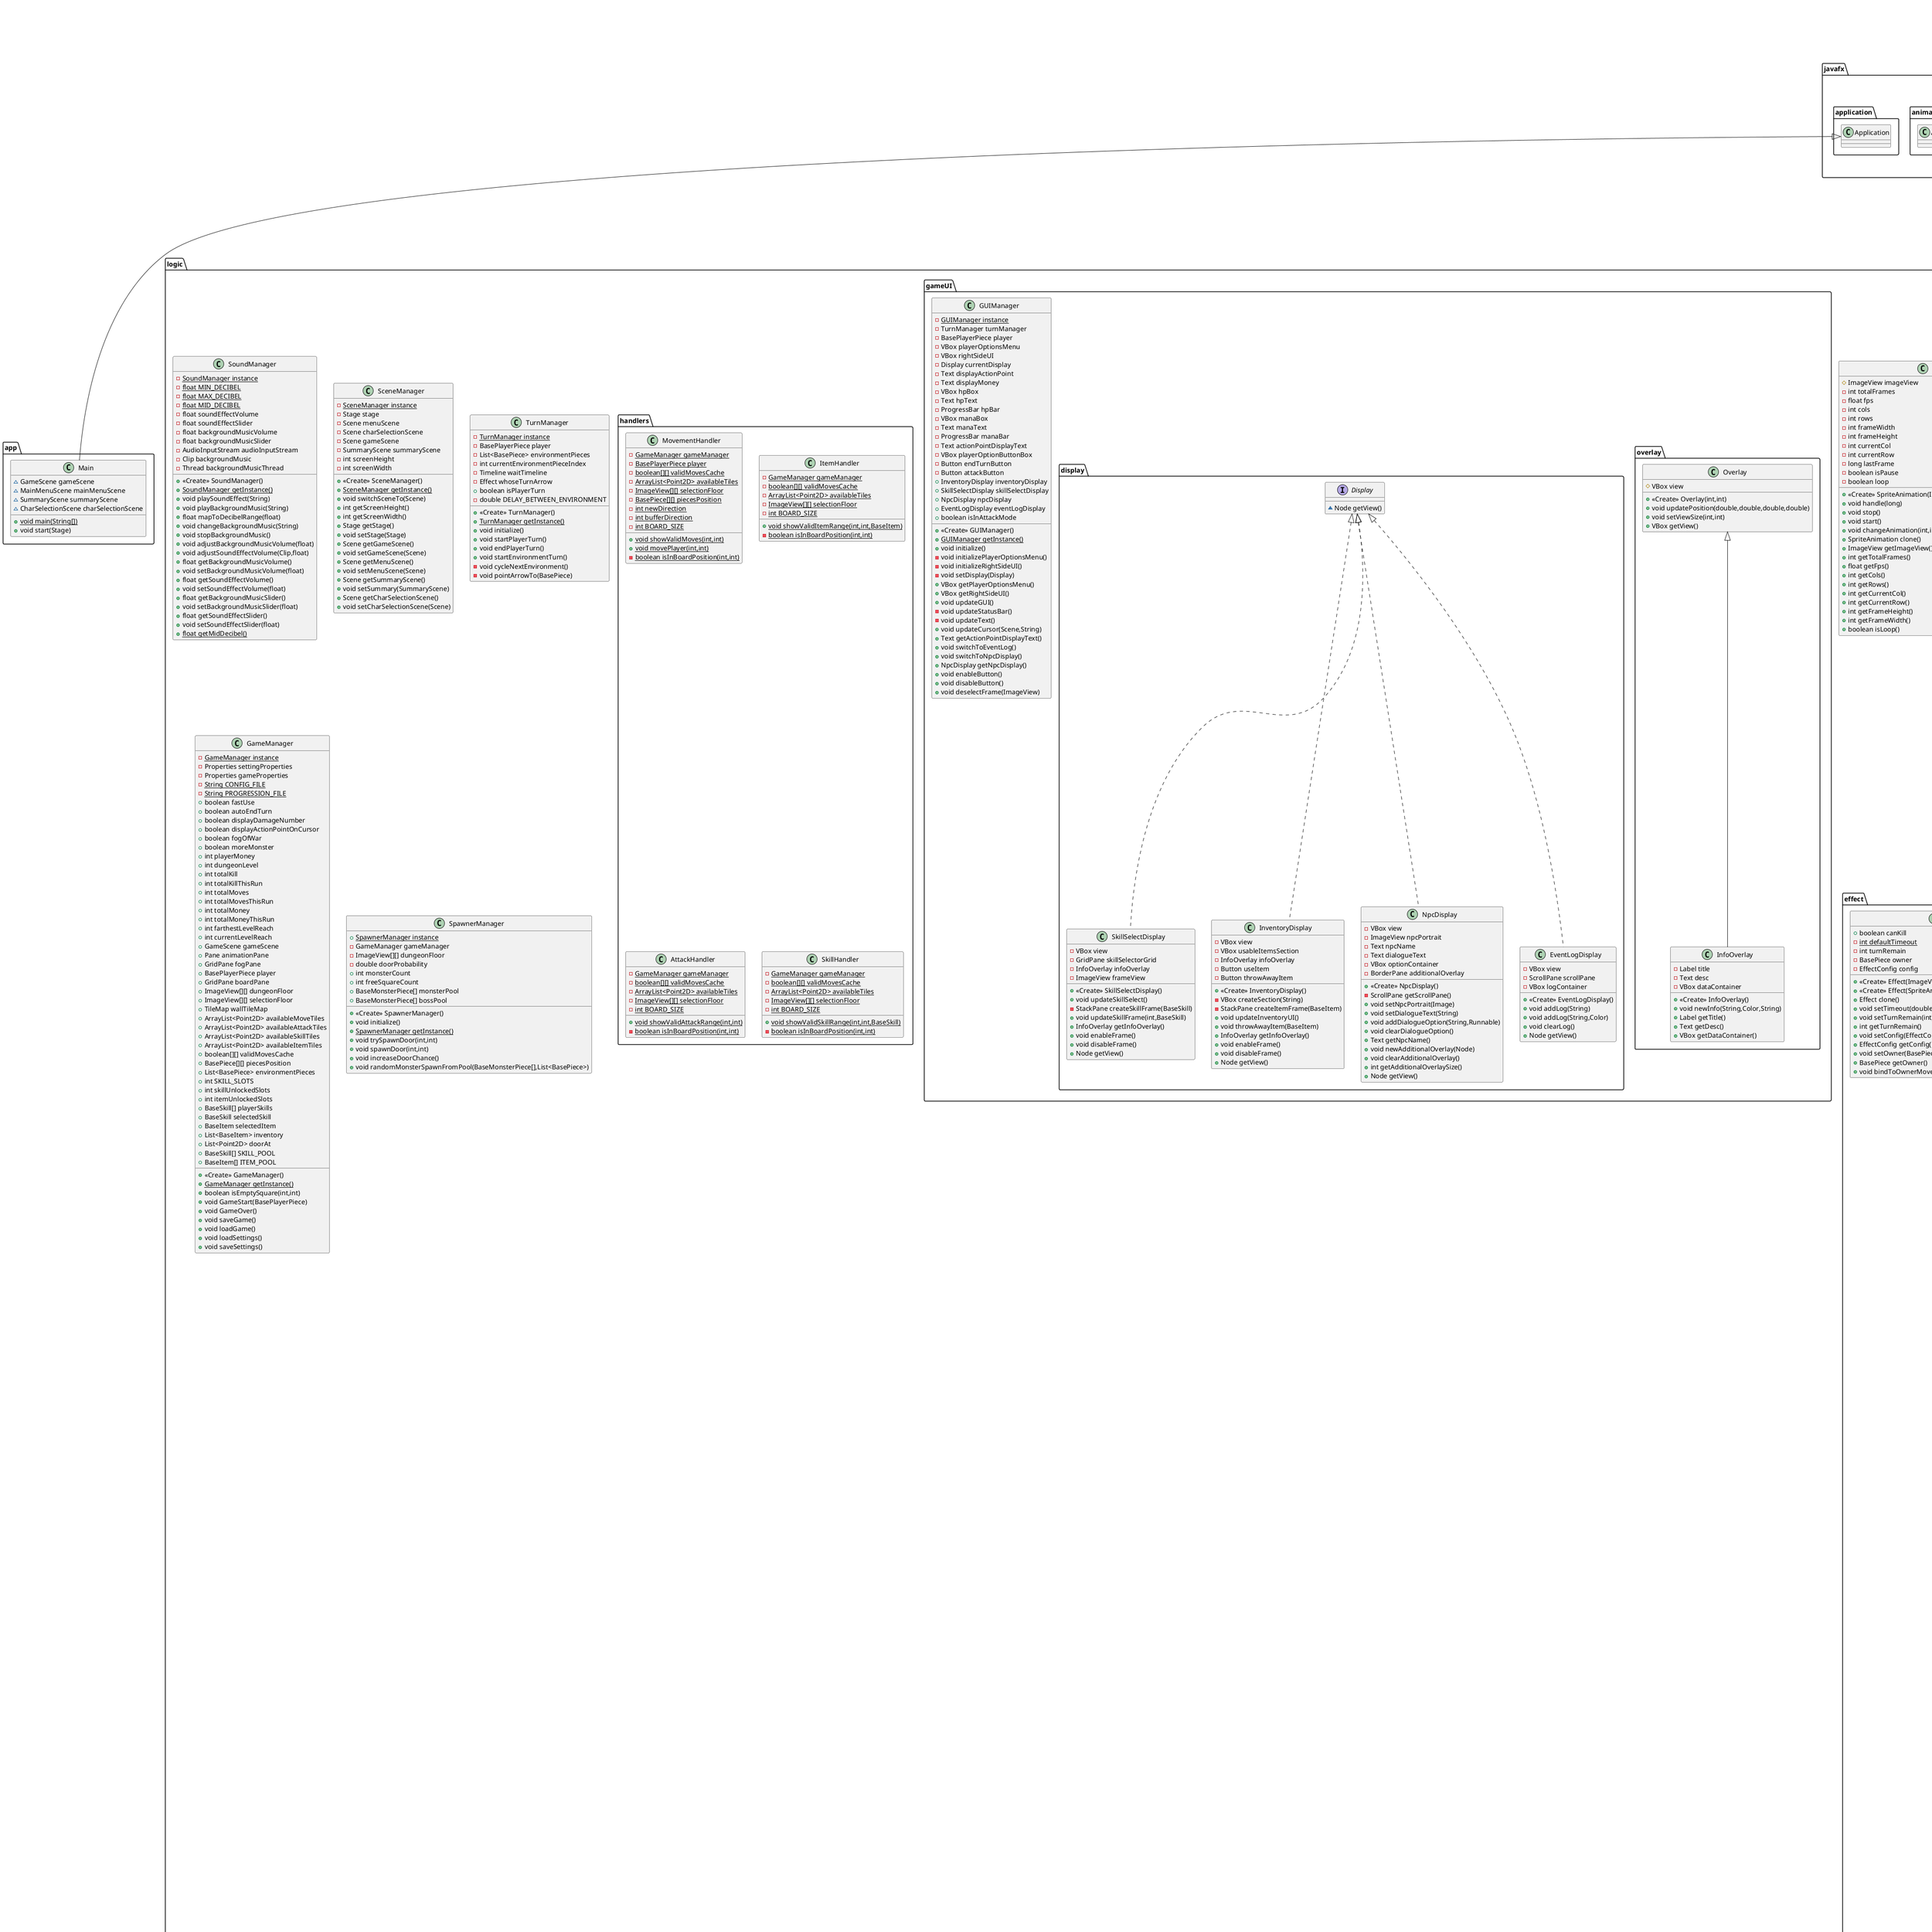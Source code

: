 @startuml
class pieces.BasePiece {
# Config.ENTITY_TYPE type
# ImageView texture
# int row
# int col
# SpriteAnimation spriteAnimation
+ ImageView animationImage
# TranslateTransition moveTransition
# int currentDirection
# int offsetX
# int offsetY
+ <<Create>> BasePiece(Config.ENTITY_TYPE,ImageView,int,int,int)
+ Config.ENTITY_TYPE getType()
+ ImageView getTexture()
+ int getRow()
+ void setRow(int)
+ int getCol()
+ void setCol(int)
+ int getOffsetX()
+ int getOffsetY()
+ int getCurrentDirection()
+ void setTexture(ImageView)
+ boolean isAlive()
# void setupAnimation(String,int,int,int,int,boolean)
+ void moveWithTransition(int,int)
}


class items.potions.GreenPotion {
- int MAX_HEALTH
- BasePiece target
+ <<Create>> GreenPotion()
+ void usePotion(BasePiece)
+ void buffHealth()
+ boolean castOnSelf()
+ boolean castOnMonster()
+ int getRange()
+ boolean validRange(int,int)
+ void useItem(BasePiece)
+ int getBuffHealth()
}


class logic.gameUI.overlay.Overlay {
# VBox view
+ <<Create>> Overlay(int,int)
+ void updatePosition(double,double,double,double)
+ void setViewSize(int,int)
+ VBox getView()
}


class pieces.players.Wizard {
+ <<Create>> Wizard(int,int,int)
+ boolean validMove(int,int)
+ boolean validAttack(int,int)
+ void startTurn()
+ void endTurn()
+ void attack(BaseMonsterPiece)
+ void takeDamage(int)
}

class logic.SoundManager {
- {static} SoundManager instance
- {static} float MIN_DECIBEL
- {static} float MAX_DECIBEL
- {static} float MID_DECIBEL
- float soundEffectVolume
- float soundEffectSlider
- float backgroundMusicVolume
- float backgroundMusicSlider
- AudioInputStream audioInputStream
- Clip backgroundMusic
- Thread backgroundMusicThread
+ <<Create>> SoundManager()
+ {static} SoundManager getInstance()
+ void playSoundEffect(String)
+ void playBackgroundMusic(String)
+ float mapToDecibelRange(float)
+ void changeBackgroundMusic(String)
+ void stopBackgroundMusic()
+ void adjustBackgroundMusicVolume(float)
+ void adjustSoundEffectVolume(Clip,float)
+ float getBackgroundMusicVolume()
+ void setBackgroundMusicVolume(float)
+ float getSoundEffectVolume()
+ void setSoundEffectVolume(float)
+ float getBackgroundMusicSlider()
+ void setBackgroundMusicSlider(float)
+ float getSoundEffectSlider()
+ void setSoundEffectSlider(float)
+ {static} float getMidDecibel()
}


class logic.SceneManager {
- {static} SceneManager instance
- Stage stage
- Scene menuScene
- Scene charSelectionScene
- Scene gameScene
- SummaryScene summaryScene
- int screenHeight
- int screenWidth
+ <<Create>> SceneManager()
+ {static} SceneManager getInstance()
+ void switchSceneTo(Scene)
+ int getScreenHeight()
+ int getScreenWidth()
+ Stage getStage()
+ void setStage(Stage)
+ Scene getGameScene()
+ void setGameScene(Scene)
+ Scene getMenuScene()
+ void setMenuScene(Scene)
+ Scene getSummaryScene()
+ void setSummary(SummaryScene)
+ Scene getCharSelectionScene()
+ void setCharSelectionScene(Scene)
}


class skills.EmptySkill {
+ <<Create>> EmptySkill()
+ void perform(BasePiece)
+ boolean validRange(int,int)
+ boolean castOnSelf()
+ boolean castOnMonster()
}

class items.BaseItem {
# String name
# Color nameColor
# ImageView icon
# ImageView frame
# String description
# Color backgroundColor
# int price
# Config.Rarity rarity
# String sfxPath
# <<Create>> BaseItem(String,Color,String,String,Config.Rarity,String,Color)
- int priceGenerator()
+ String getName()
+ Color getNameColor()
+ ImageView getIcon()
+ String getDescription()
+ ImageView getFrame()
+ int getPrice()
+ Config.Rarity getRarity()
+ Color getBackgroundColor()
+ void setName(String)
+ void setIcon(ImageView)
+ void setIconByPath(String)
+ void setFrame(ImageView)
}


class logic.gameUI.display.NpcDisplay {
- VBox view
- ImageView npcPortrait
- Text npcName
- Text dialogueText
- VBox optionContainer
- BorderPane additionalOverlay
+ <<Create>> NpcDisplay()
- ScrollPane getScrollPane()
+ void setNpcPortrait(Image)
+ void setDialogueText(String)
+ void addDialogueOption(String,Runnable)
+ void clearDialogueOption()
+ Text getNpcName()
+ void newAdditionalOverlay(Node)
+ void clearAdditionalOverlay()
+ int getAdditionalOverlaySize()
+ Node getView()
}


class scenes.SummaryScene {
- Scene scene
- VBox root
- Text killedMonstersText
- Text moneyGatheredText
- Text moveCountText
- Text levelDiedOnText
+ <<Create>> SummaryScene()
+ void updateText()
+ Scene getScene()
}


class skills.universal.Narcissistic {
- BasePiece target
- int MAX_HEALTH
- int ATTACK_BUFF
- int MAX_ACTION_POINT
- int MAX_MANA
+ <<Create>> Narcissistic()
+ void perform(BasePiece)
+ boolean validRange(int,int)
+ boolean castOnSelf()
+ boolean castOnMonster()
+ void buffActionPoint()
+ int getBuffActionPoint()
+ void buffAttack()
+ int getBuffAttack()
+ void buffHealth()
+ int getBuffHealth()
+ void buffMana()
+ int getBuffMana()
}


class logic.handlers.MovementHandler {
- {static} GameManager gameManager
- {static} BasePlayerPiece player
- {static} boolean[][] validMovesCache
- {static} ArrayList<Point2D> availableTiles
- {static} ImageView[][] selectionFloor
- {static} BasePiece[][] piecesPosition
- {static} int newDirection
- {static} int bufferDirection
- {static} int BOARD_SIZE
+ {static} void showValidMoves(int,int)
+ {static} void movePlayer(int,int)
- {static} boolean isInBoardPosition(int,int)
}


class logic.TurnManager {
- {static} TurnManager instance
- BasePlayerPiece player
- List<BasePiece> environmentPieces
- int currentEnvironmentPieceIndex
- Timeline waitTimeline
- Effect whoseTurnArrow
+ boolean isPlayerTurn
- double DELAY_BETWEEN_ENVIRONMENT
+ <<Create>> TurnManager()
+ {static} TurnManager getInstance()
+ void initialize()
+ void startPlayerTurn()
+ void endPlayerTurn()
+ void startEnvironmentTurn()
- void cycleNextEnvironment()
- void pointArrowTo(BasePiece)
}


class skills.knight.Slash {
- BasePiece target
- int DAMAGE
+ <<Create>> Slash()
+ void attack()
+ void perform(BasePiece)
+ boolean validRange(int,int)
+ boolean castOnSelf()
+ boolean castOnMonster()
+ int getAttack()
}


class skills.knight.Heal {
- BasePiece target
- int HEAL
+ <<Create>> Heal()
+ void perform(BasePiece)
+ boolean validRange(int,int)
+ boolean castOnSelf()
+ boolean castOnMonster()
+ void heal()
+ int getHeal()
}


class skills.universal.Teleport {
- BasePiece target
+ <<Create>> Teleport()
+ void teleport()
+ void perform(BasePiece)
+ boolean validRange(int,int)
+ boolean castOnSelf()
+ boolean castOnMonster()
}


interface items.Usable {
~ int getRange()
~ boolean validRange(int,int)
~ boolean castOnSelf()
~ boolean castOnMonster()
~ void useItem(BasePiece)
}

class logic.effect.PopupConfig {
+ String text
+ String colorHex
+ double distance
+ double duration
+ double scale
+ double offsetX
+ double offsetY
+ Image image
+ int imageSize
+ <<Create>> PopupConfig(String,String,double,double,double,double,double,Image,int)
+ <<Create>> PopupConfig(String,String,double,double,double,Image,int)
+ <<Create>> PopupConfig(String,String,Image,int)
}


class skills.universal.TripleStrike {
- BasePiece target
+ <<Create>> TripleStrike()
+ void perform(BasePiece)
+ boolean validRange(int,int)
+ boolean castOnSelf()
+ boolean castOnMonster()
+ void attack()
+ int getAttack()
}


class pieces.wall.BaseWallPiece {
- TileMap tileMap
+ <<Create>> BaseWallPiece(int,int)
+ TileMap getTileMap()
}


class logic.handlers.ItemHandler {
- {static} GameManager gameManager
- {static} boolean[][] validMovesCache
- {static} ArrayList<Point2D> availableTiles
- {static} ImageView[][] selectionFloor
- {static} int BOARD_SIZE
+ {static} void showValidItemRange(int,int,BaseItem)
- {static} boolean isInBoardPosition(int,int)
}


class scenes.SettingScene {
+ {static} GameManager gameManager
+ {static} SoundManager soundManager
+ {static} Scene setting(Stage,Scene)
- {static} Label createLabel(String)
- {static} VBox createHowToPlayContainer()
- {static} VBox createHowToPlaySubtitle(String,String)
- {static} void addChangingDropShadow(Label)
- {static} Color generateRandomColor()
}


abstract class pieces.enemies.BaseMonsterPiece {
# int currentHp
# int maxHp
# boolean isAlive
# boolean endAction
# boolean[][] validMovesCache
# int moneyDrop
# Random random
# Map<String,Integer> EffectBuffs
+ <<Create>> BaseMonsterPiece(int,int,int)
+ {abstract}void performAction()
+ {abstract}void updateState()
+ {abstract}void attack(BasePlayerPiece)
# void move(int,int)
+ void takeDamage(int)
+ void changeDirection(int)
# void roamRandomly()
# List<int[]> getValidMoves(int,int)
# boolean isValidMoveSet(int,int)
+ int getCurrentHealth()
+ void setCurrentHealth(int)
+ int getMaxHealth()
+ void setMaxHealth(int)
+ boolean isAlive()
+ void onDeath()
+ boolean isEndAction()
+ void addBuff(int,String)
}


interface pieces.ManaBuffable {
~ void buffMana()
~ int getBuffMana()
}

class skills.universal.Rho_Aias {
- BasePiece target
- int BUFF_DURATION
+ <<Create>> Rho_Aias()
+ void perform(BasePiece)
+ void applyBuff()
+ boolean validRange(int,int)
+ boolean castOnSelf()
+ boolean castOnMonster()
+ int getDuration()
}


class skills.universal.HammerFall {
- BasePiece target
- int DAMAGE
+ <<Create>> HammerFall()
+ void perform(BasePiece)
+ boolean validRange(int,int)
+ boolean castOnSelf()
+ boolean castOnMonster()
+ void attack()
+ int getAttack()
}


interface pieces.Healable {
~ void heal()
~ int getHeal()
}

class app.Main {
~ GameScene gameScene
~ MainMenuScene mainMenuScene
~ SummaryScene summaryScene
~ CharSelectionScene charSelectionScene
+ {static} void main(String[])
+ void start(Stage)
}


class pieces.wall.TileMap {
- Rectangle2D[][] tileMapGrids
- int cols
- int rows
- int tileWidth
- int tileHeight
- Image tileMapImage
- int realCols
- int realRows
+ <<Create>> TileMap(Image,int,int,int,int)
+ ImageView getTileAt(int,int,double)
+ ImageView getTileAt(int,int)
}


class skills.universal.BloodPact {
- BasePiece target
- int HEALTH_COST
- int DAMAGE
+ <<Create>> BloodPact()
+ void perform(BasePiece)
+ boolean validRange(int,int)
+ boolean castOnSelf()
+ boolean castOnMonster()
+ void attack()
+ int getAttack()
}


class logic.effect.EffectMaker {
- SpriteAnimation[] environmentEffects
- ArrayList<Effect> effects
+ Pane effectPane
+ ArrayList<Effect> runningEffects
- {static} EffectMaker instance
+ <<Create>> EffectMaker()
+ {static} EffectMaker getInstance()
+ Effect createInPlaceEffects(int)
+ void renderEffect(Enum<TYPE>,BasePiece,int,int,Effect,EffectConfig)
+ void clearDeadEffect()
+ void updateEffectTimer()
}


enum logic.effect.TYPE {
+  AROUND_SELF
+  ON_TARGET
+  ON_SELF
+  AROUND_SELF_ENEMY
+  BULLET_TO_TARGET
+  BULLET_TO_TARGET_ENEMY
}

class skills.archer.Halt {
- BasePiece target
- int DAMAGE
- int STUN_DURATION
+ <<Create>> Halt()
+ void attack()
+ void perform(BasePiece)
+ boolean validRange(int,int)
+ boolean castOnSelf()
+ boolean castOnMonster()
+ int getAttack()
}


class items.potions.PurplePotion {
- int ATTACK_BUFF
- BasePiece target
+ <<Create>> PurplePotion()
+ void usePotion(BasePiece)
+ void buffAttack()
+ boolean castOnSelf()
+ boolean castOnMonster()
+ int getRange()
+ boolean validRange(int,int)
+ void useItem(BasePiece)
+ int getBuffAttack()
}


interface pieces.ActionPointBuffable {
~ void buffActionPoint()
~ int getBuffActionPoint()
}

class skills.universal.Ambush {
- BasePiece target
- int DAMAGE
+ <<Create>> Ambush()
+ void perform(BasePiece)
+ boolean validRange(int,int)
+ boolean castOnSelf()
+ boolean castOnMonster()
+ void attack()
+ int getAttack()
}


class pieces.enemies.Necromancer {
- Necromancer.State currentState
- double ATTACK_RANGE
- int VISION_RANGE
- int ATTACK_DAMAGE
- int counter
- int SUMMON_ZOMBIE_EVERY
+ <<Create>> Necromancer()
+ void updateState()
+ void performAction()
- void chasePlayer()
# void roamRandomly()
+ void attack(BasePlayerPiece)
+ void summonZombie(int,int)
+ void positionSummonZombie()
}


enum pieces.enemies.State {
+  NEUTRAL_ROAMING
+  AGGRESSIVE
}

class pieces.enemies.Skeleton {
- Skeleton.State currentState
- double ATTACK_RANGE
- int VISION_RANGE
- int ATTACK_DAMAGE
+ <<Create>> Skeleton()
+ void updateState()
+ void performAction()
- void chasePlayer()
+ void attack(BasePlayerPiece)
}


enum pieces.enemies.State {
+  NEUTRAL_ROAMING
+  AGGRESSIVE
}

class skills.knight.Stomp {
- BasePiece target
- int DAMAGE
+ <<Create>> Stomp()
+ void attack()
+ void perform(BasePiece)
+ boolean validRange(int,int)
+ boolean castOnSelf()
+ boolean castOnMonster()
+ int getAttack()
}


class skills.universal.HolyLight {
- BasePiece target
- int DAMAGE
- int HEAL
+ <<Create>> HolyLight()
+ void perform(BasePiece)
+ boolean validRange(int,int)
+ boolean castOnSelf()
+ boolean castOnMonster()
+ void attack()
+ int getAttack()
+ void heal()
+ int getHeal()
}


class skills.LockedSlot {
+ <<Create>> LockedSlot()
+ void perform(BasePiece)
+ boolean validRange(int,int)
+ boolean castOnSelf()
+ boolean castOnMonster()
}

class logic.handlers.AttackHandler {
- {static} GameManager gameManager
- {static} boolean[][] validMovesCache
- {static} ArrayList<Point2D> availableTiles
- {static} ImageView[][] selectionFloor
- {static} int BOARD_SIZE
+ {static} void showValidAttackRange(int,int)
- {static} boolean isInBoardPosition(int,int)
}


class logic.GameManager {
- {static} GameManager instance
- Properties settingProperties
- Properties gameProperties
- {static} String CONFIG_FILE
- {static} String PROGRESSION_FILE
+ boolean fastUse
+ boolean autoEndTurn
+ boolean displayDamageNumber
+ boolean displayActionPointOnCursor
+ boolean fogOfWar
+ boolean moreMonster
+ int playerMoney
+ int dungeonLevel
+ int totalKill
+ int totalKillThisRun
+ int totalMoves
+ int totalMovesThisRun
+ int totalMoney
+ int totalMoneyThisRun
+ int farthestLevelReach
+ int currentLevelReach
+ GameScene gameScene
+ Pane animationPane
+ GridPane fogPane
+ BasePlayerPiece player
+ GridPane boardPane
+ ImageView[][] dungeonFloor
+ ImageView[][] selectionFloor
+ TileMap wallTileMap
+ ArrayList<Point2D> availableMoveTiles
+ ArrayList<Point2D> availableAttackTiles
+ ArrayList<Point2D> availableSkillTiles
+ ArrayList<Point2D> availableItemTiles
+ boolean[][] validMovesCache
+ BasePiece[][] piecesPosition
+ List<BasePiece> environmentPieces
+ int SKILL_SLOTS
+ int skillUnlockedSlots
+ int itemUnlockedSlots
+ BaseSkill[] playerSkills
+ BaseSkill selectedSkill
+ BaseItem selectedItem
+ List<BaseItem> inventory
+ List<Point2D> doorAt
+ BaseSkill[] SKILL_POOL
+ BaseItem[] ITEM_POOL
+ <<Create>> GameManager()
+ {static} GameManager getInstance()
+ boolean isEmptySquare(int,int)
+ void GameStart(BasePlayerPiece)
+ void GameOver()
+ void saveGame()
+ void loadGame()
+ void loadSettings()
+ void saveSettings()
}


interface logic.gameUI.display.Display {
~ Node getView()
}

class pieces.enemies.Vampire {
- State currentState
- double ATTACK_RANGE
- int VISION_RANGE
- int ATTACK_DAMAGE
- boolean useSkill
+ <<Create>> Vampire()
+ void updateState()
+ void performAction()
- void chasePlayer()
+ void attack(BasePlayerPiece)
- void moveTowardsPlayer()
+ void extraSkill(BasePlayerPiece)
}


enum pieces.enemies.State {
+  NEUTRAL_ROAMING
+  AGGRESSIVE
}

class logic.effect.Effect {
+ boolean canKill
- {static} int defaultTimeout
- int turnRemain
- BasePiece owner
- EffectConfig config
+ <<Create>> Effect(ImageView,int,int,int,int,int,float,boolean)
+ <<Create>> Effect(SpriteAnimation)
+ Effect clone()
+ void setTimeout(double)
+ void setTurnRemain(int)
+ int getTurnRemain()
+ void setConfig(EffectConfig)
+ EffectConfig getConfig()
+ void setOwner(BasePiece)
+ BasePiece getOwner()
+ void bindToOwnerMovement(BasePiece)
}


class logic.SpriteAnimation {
# ImageView imageView
- int totalFrames
- float fps
- int cols
- int rows
- int frameWidth
- int frameHeight
- int currentCol
- int currentRow
- long lastFrame
- boolean isPause
- boolean loop
+ <<Create>> SpriteAnimation(ImageView,int,int,int,int,int,float,boolean)
+ void handle(long)
+ void stop()
+ void start()
+ void changeAnimation(int,int)
+ SpriteAnimation clone()
+ ImageView getImageView()
+ int getTotalFrames()
+ float getFps()
+ int getCols()
+ int getRows()
+ int getCurrentCol()
+ int getCurrentRow()
+ int getFrameHeight()
+ int getFrameWidth()
+ boolean isLoop()
}


interface pieces.HealthBuffable {
~ void buffHealth()
~ int getBuffHealth()
}

interface pieces.BaseStatus {
~ int getCurrentHealth()
~ void setCurrentHealth(int)
~ int getMaxHealth()
~ void setMaxHealth(int)
~ void takeDamage(int)
~ boolean isAlive()
~ void onDeath()
}

class utils.ImageScaler {
- {static} int SCALE_FACTOR
+ {static} Image resample(Image,int)
+ {static} Image resample(Image)
}


class items.potions.BluePotion {
- int MANA_REFILL
- BasePiece target
+ <<Create>> BluePotion()
+ void usePotion(BasePiece)
+ void refillMana()
+ boolean castOnSelf()
+ boolean castOnMonster()
+ int getRange()
+ boolean validRange(int,int)
+ void useItem(BasePiece)
+ int getRefill()
}


class utils.Config {
+ {static} String PlaceholderPath
+ {static} String FramePath
+ {static} String FrameSelectedPath
+ {static} int BOARD_SIZE
+ {static} int SQUARE_SIZE
+ {static} int GAME_SIZE
+ {static} int MOVE_ACTIONPOINT
+ {static} String DefaultCursor
+ {static} String UnavailableCursor
+ {static} String AttackCursor
+ {static} String AimCursor
+ {static} String QuestionCursor
+ {static} String HandCursor
+ {static} String HandClickCursor
+ {static} String FootShadowPath
+ {static} String KnightPath
+ {static} String KnightAnimationPath
+ {static} String ArcherPath
+ {static} String ArcherAnimationPath
+ {static} String WizardPath
+ {static} String WizardAnimationPath
+ {static} String DeadEffectPath
+ {static} String StunEffectPath
+ {static} String EnemiesNormalAttackPath
+ {static} String TinyAnimationPath
+ {static} String ZombieAnimationPath
+ {static} String BomberAnimationPath
+ {static} String BombAnimationPath
+ {static} String BombExplosionPath
+ {static} String NecromancerPath
+ {static} String NecromancerSummonPath
+ {static} String NecromancerAttackPath
+ {static} String SkeletonPath
+ {static} String SkeletonAttackPath
+ {static} String VampirePath
+ {static} String VampireSkillPath
+ {static} String SlimePath
+ {static} String SlimePath2
+ {static} String SlimePath3
+ {static} String DealerPortraitPath
+ {static} String DealerAnimationPath
+ {static} String WallPath
+ {static} String WallTileMapPath
+ {static} String FloorPath
+ {static} String FloorHoverPath
+ {static} String FogPath
+ {static} String DoorPath
+ {static} String ValidMovePath
+ {static} String ValidAttackPath
+ {static} String ValidSkillPath
+ {static} String ValidItemPath
+ {static} String LockedSkillIconPath
+ {static} String UnlockedSkillIconPath
+ {static} String SlashPath
+ {static} String HealPath
+ {static} String DartPath
+ {static} String StompPath
+ {static} String HaltPath
+ {static} String TargetLockPath
+ {static} String SnipePath
+ {static} String TeleportPath
+ {static} String FireballPath
+ {static} String IceShieldPath
+ {static} String RainOfFirePath
+ {static} String DragonFirePath
+ {static} String HolyLightPath
+ {static} String BloodPactPath
+ {static} String RollingPath
+ {static} String LesserHealPath
+ {static} String RhoAiasPath
+ {static} String HammerFallPath
+ {static} String AmbushPath
+ {static} String BindPath
+ {static} String BloodLustPath
+ {static} String KickPath
+ {static} String NarcissisticPath
+ {static} String PunchPath
+ {static} String StaticShockPath
+ {static} String TripleStrikePath
+ {static} String BluePotionPath
+ {static} String RedPotionPath
+ {static} String PurplePotionPath
+ {static} String GreenPotionPath
+ {static} String YellowPotionPath
+ {static} String meleeAttackPath
+ {static} String rangedAttackPath
+ {static} String rangedAttackTakeDamagePath
+ {static} String magicAttackPath
+ {static} String magicAttackTakeDamagePath
+ {static} String skillSlashPath
+ {static} String skillStompPath
+ {static} String skillDartPath
+ {static} String skillHealPath
+ {static} String skillSnipePath
+ {static} String skillSnipePath2
+ {static} String skillSnipePath3
+ {static} String skillSnipePath4
+ {static} String skillTargetlockPath
+ {static} String skillHaltPath
+ {static} String skillTeleportPath
+ {static} String skillFireballPath
+ {static} String skillRainOfFirePath
+ {static} String skillDragonFirePath
+ {static} String skillIceShieldPath
+ {static} String skillIceShieldBuffPath
+ {static} String skillHammerFallPath
+ {static} String skillHolyLightPath
+ {static} String skillRhoAiasPath
+ {static} String skillStaticShockPath
+ {static} String skillNarcissisticBuffActionPointPath
+ {static} String skillNarcissisticBuffAttackPath
+ {static} String skillNarcissisticBuffHealthPath
+ {static} String skillPunchPath
+ {static} String skillKickPath
+ {static} String skillAmbushPath
+ {static} String skillAmbushCritPath
+ {static} String skillBloodlustPath
+ {static} String skillBloodlustHealPath
+ {static} String bgm_8_bit_adventure
+ {static} String bgm_8_bit_nostalgia
+ {static} String sfx_attackSound
+ {static} String sfx_moveSound
+ {static} String sfx_hurtSound
+ {static} String sfx_gameOverSound
+ {static} String sfx_buttonSound
+ {static} String sfx_failedSound
+ {static} String sfx_deadSound
+ {static} String sfx_holyMagicSound
+ {static} String sfx_darkMagicSound
+ {static} String sfx_powerupSound
+ {static} String ui_heart_icon
+ {static} String ui_sword_icon
+ {static} String ui_mana_icon
+ {static} String ui_stamina_icon
+ {static} String ui_charInfo_box
+ {static} String ui_charSelect_box
+ {static} String here_arrow
- {static} char[][] customRoom
+ {static} char[][] safeRoom
+ {static} char[][] BossRoom1
}

enum utils.ENTITY_TYPE {
+  PLAYER
+  MONSTER
+  TRAP
+  NPC
+  WALL
+  EMPTY
}

enum utils.Rarity {
+  COMMON
+  UNCOMMON
+  RARE
+  EPIC
+  LEGENDARY
}

interface pieces.AttackBuffable {
~ void buffAttack()
~ int getBuffAttack()
}

interface pieces.Buffable {
~ void applyBuff()
~ int getDuration()
}

interface pieces.ManaRefillable {
~ void refillMana()
~ int getRefill()
}

abstract class skills.BaseSkill {
# String name
# Color nameColor
# int manaCost
# int actionPointCost
# String description
# ImageView icon
# ImageView frame
# int range
# boolean[][] areaRange
# int price
# Config.Rarity rarity
# String sfxPath
# <<Create>> BaseSkill(String,Color,int,int,String,Config.Rarity,String)
- int priceGenerator()
+ {abstract}void perform(BasePiece)
+ {abstract}boolean validRange(int,int)
+ {abstract}boolean castOnSelf()
+ {abstract}boolean castOnMonster()
+ String getName()
+ Color getNameColor()
+ int getManaCost()
+ int getActionPointCost()
+ String getDescription()
+ ImageView getIcon()
+ int getRange()
+ ImageView getFrame()
+ int getPrice()
+ Config.Rarity getRarity()
+ void setFrame(ImageView)
}


class logic.gameUI.display.EventLogDisplay {
- VBox view
- ScrollPane scrollPane
- VBox logContainer
+ <<Create>> EventLogDisplay()
+ void addLog(String)
+ void addLog(String,Color)
+ void clearLog()
+ Node getView()
}


class scenes.MainMenuScene {
- Scene scene
- Pane rootPane
- Button playBtn
- Button settingBtn
- Button quitBtn
- Text titleText
- Rectangle titleRect1
- Rectangle titleRect2
+ <<Create>> MainMenuScene()
+ Scene getScene()
}


class skills.knight.Dart {
- BasePiece target
- int DAMAGE
- int KNOCKBACK
+ <<Create>> Dart()
+ void attack()
+ void perform(BasePiece)
+ boolean validRange(int,int)
+ boolean castOnSelf()
+ boolean castOnMonster()
+ int getAttack()
}


class items.EmptyItem {
+ <<Create>> EmptyItem()
}

class scenes.CharSelectionScene {
- Scene scene
- Pane rootPane
- Button playBtn
- Button returnBtn
- StackPane scrollPaneContainer
- ScrollPane scrollPane
- {static} CharInfoBox charInfoBox
- {static} CharCard selectedCard
+ <<Create>> CharSelectionScene()
+ GridPane getCharContainer(BasePlayerPiece)
+ Scene getScene()
}


class scenes.CharSelectionScene$CharCard {
+ BasePlayerPiece charData
+ <<Create>> CharCard(BasePlayerPiece)
}


class scenes.CharSelectionScene$CharInfoBox {
- Text charName
- VBox innerContainer
- StatBox statBox
- SkillList skillList
+ <<Create>> CharInfoBox()
+ void changeCharInfo(BasePlayerPiece)
}


class scenes.CharSelectionScene$StatBox {
- HBox hp
- HBox mp
- HBox ap
- HBox atk
+ <<Create>> StatBox()
+ void setText(int,int,int,int)
+ void changeInfo(BasePlayerPiece)
}


class scenes.CharSelectionScene$SkillList {
- GridPane skillContainer
- int SKILLBOX_WIDTH
- int SKILLBOX_HEIGHT
- ArrayList<StackPane> skills
- BaseSkill[] skillDatas
- Pane skillDescContainer
- VBox skillTextBox
- Text skillNameText
- Text skillText
# SkillStat skillStat
+ <<Create>> SkillList()
+ void changeInfo(BasePlayerPiece)
+ GridPane createSkillContainer()
+ void displaySkill(int)
}


class scenes.CharSelectionScene$SkillStat {
# HBox dmg
# HBox mp
# HBox ap
+ <<Create>> SkillStat()
+ void changeSkillStat(BaseSkill)
}


class skills.wizard.RainOfFire {
- BasePiece target
- int DAMAGE
+ <<Create>> RainOfFire()
+ void attack()
- void renderEffects(int,int)
- boolean checkRange(int,int)
- void PieceAttack(BasePiece)
+ void perform(BasePiece)
+ boolean validRange(int,int)
+ boolean castOnSelf()
+ boolean castOnMonster()
+ int getAttack()
}


class skills.wizard.IceShield {
- BasePiece target
- int BUFF_DURATION
+ <<Create>> IceShield()
+ void perform(BasePiece)
+ void applyBuff()
+ boolean castOnSelf()
+ boolean castOnMonster()
+ boolean validRange(int,int)
+ int getDuration()
}


class pieces.enemies.SlimeMucilage {
- SlimeMucilage.State currentState
- int timeLeft
+ <<Create>> SlimeMucilage()
+ void attack(BasePlayerPiece)
+ void performAction()
- void countingDownTimer()
+ void removing()
+ void updateState()
}


enum pieces.enemies.State {
+  COUNTDOWN
+  EXPIRED
}

class logic.handlers.SkillHandler {
- {static} GameManager gameManager
- {static} boolean[][] validMovesCache
- {static} ArrayList<Point2D> availableTiles
- {static} ImageView[][] selectionFloor
- {static} int BOARD_SIZE
+ {static} void showValidSkillRange(int,int,BaseSkill)
- {static} boolean isInBoardPosition(int,int)
}


class pieces.enemies.Tiny {
- State currentState
- double ATTACK_RANGE
- int VISION_RANGE
- int ATTACK_DAMAGE
+ <<Create>> Tiny()
+ void updateState()
+ void performAction()
- void chasePlayer()
+ void attack(BasePlayerPiece)
- void moveTowardsPlayer()
}


enum pieces.enemies.State {
+  NEUTRAL_ROAMING
+  AGGRESSIVE
}

class skills.universal.Bind {
- BasePiece target
- int DAMAGE
+ <<Create>> Bind()
+ void perform(BasePiece)
+ boolean validRange(int,int)
+ boolean castOnSelf()
+ boolean castOnMonster()
+ void attack()
+ int getAttack()
}


class skills.archer.Rolling {
- BasePiece target
+ <<Create>> Rolling()
+ void perform(BasePiece)
+ void roll()
+ boolean validRange(int,int)
+ boolean castOnSelf()
+ boolean castOnMonster()
}


class pieces.enemies.SlimeBoss {
- Phase currentPhase
- int ATTACK_DAMAGE_FIRST_PHASE
- int ATTACK_DAMAGE_SECOND_PHASE
- int ATTACK_DAMAGE_THIRD_PHASE
- double ATTACK_RANGE
- int MOVE
- int ATK_CNT
- int Skill_CNT
- int Spilt_range
- BasePiece[][] piecesPosition
+ <<Create>> SlimeBoss()
+ void performAction()
+ void updateState()
+ void attack(BasePlayerPiece)
- void SplitMucilage()
- void splitSlime(int,Phase)
- void deadbomb()
- void chasePlayer()
- void moveTowardsPlayer()
+ void onDeath()
}


enum pieces.enemies.Phase {
+  FIRST
+  SECOND
+  THIRD
+  DEAD
}

class skills.archer.Targetlock {
- BasePiece target
- int DAMAGE
+ <<Create>> Targetlock()
+ void attack()
+ void perform(BasePiece)
+ boolean validRange(int,int)
+ boolean castOnSelf()
+ boolean castOnMonster()
+ int getAttack()
}


class skills.universal.StaticShock {
- BasePiece target
- int DAMAGE
+ <<Create>> StaticShock()
+ void perform(BasePiece)
+ boolean validRange(int,int)
+ boolean castOnSelf()
+ boolean castOnMonster()
+ void attack()
+ int getAttack()
}


class skills.universal.Kick {
- BasePiece target
- int DAMAGE
- int KNOCKBACK
+ <<Create>> Kick()
+ void perform(BasePiece)
+ boolean validRange(int,int)
+ boolean castOnSelf()
+ boolean castOnMonster()
+ void attack()
+ int getAttack()
}


class pieces.npcs.Dealer {
- List<BaseItem> items_noDuplicate
- List<BaseSkill> skills_noDuplicate
- InfoOverlay infoOverlay
- VBox shopLayout
- StackPane overlayPane
- GridPane skillShopGrid
- GridPane itemShopGrid
- Text priceTag
- int buySkillIndex
+ <<Create>> Dealer()
+ void setDialogueOptions(NpcDisplay)
- void setupShop()
- StackPane createItemFrame(BaseItem)
- StackPane createSkillFrame(BaseSkill)
- List<BaseItem> getRandomItems(int)
- List<BaseSkill> getRandomSkills(int)
+ void priceTagPosition(double,double,double,double)
- BaseSkill createNewInstance(BaseSkill)
- BaseItem createNewInstance(BaseItem)
- void updateShop()
}


class logic.effect.PopupMaker {
# {static} int POPUP_WIDTH
# {static} int POPUP_HEIGHT
# {static} int DURATION
+ {static} String DAMAGE_COLOR
+ {static} String HEAL_COLOR
+ {static} String BUFF_COLOR
+ <<Create>> PopupMaker()
+ {static} void createPopup(int,int,PopupConfig)
}


class logic.effect.Popup {
+ <<Create>> Popup(double,double)
}

class logic.effect.EffectConfig {
+ double offsetX
+ double offsetY
+ double distanceFromOrigin
+ double scale
+ <<Create>> EffectConfig(double,double,double,double)
}


class skills.universal.Punch {
- BasePiece target
- int DAMAGE
- int KNOCKBACK
+ <<Create>> Punch()
+ void perform(BasePiece)
+ boolean validRange(int,int)
+ boolean castOnSelf()
+ boolean castOnMonster()
+ void attack()
+ int getAttack()
}


class skills.wizard.DragonFire {
- BasePiece target
- int DAMAGE
+ <<Create>> DragonFire()
+ void attack()
- int normalizeDirection(int)
- void performAttackInDirection(int,int,int,int,int)
- void renderEffects(int,int)
- void performSecondaryAttack(int,int,int,int)
- void performTertiaryAttack(int,int,int,int)
- boolean checkRange(int,int)
- void PieceAttack(BasePiece)
+ void perform(BasePiece)
+ boolean validRange(int,int)
+ boolean castOnSelf()
+ boolean castOnMonster()
+ int getAttack()
}


class items.potions.YellowPotion {
- int MAX_ACTION_POINT
- BasePiece target
+ <<Create>> YellowPotion()
+ void usePotion(BasePiece)
+ void buffActionPoint()
+ boolean castOnSelf()
+ boolean castOnMonster()
+ int getRange()
+ boolean validRange(int,int)
+ void useItem(BasePiece)
+ int getBuffActionPoint()
}


interface pieces.Attackable {
~ void attack()
~ int getAttack()
}

abstract class items.potions.BasePotion {
+ <<Create>> BasePotion(String,Color,String,String,Config.Rarity,String,Color)
+ {abstract}void usePotion(BasePiece)
+ {abstract}boolean castOnSelf()
+ {abstract}boolean castOnMonster()
+ {abstract}boolean validRange(int,int)
+ {abstract}void useItem(BasePiece)
}

class pieces.enemies.Bomb {
- Bomb.State currentState
- int timeLeft
- int damage
+ <<Create>> Bomb()
+ void attack(BasePlayerPiece)
+ void performAction()
- void countingDownTimer()
- void explode()
+ void updateState()
}


enum pieces.enemies.State {
+  COUNTDOWN
+  EXPLODE
}

class items.potions.RedPotion {
- int HEALTH_REGEN
- BasePiece target
+ <<Create>> RedPotion()
+ void usePotion(BasePiece)
+ void heal()
+ boolean castOnSelf()
+ boolean castOnMonster()
+ int getRange()
+ boolean validRange(int,int)
+ void useItem(BasePiece)
+ int getHeal()
}


abstract class pieces.npcs.BaseNpcPiece {
- String name
- Image portrait
- String currentDialogue
- Map<String,Object> dialogues
+ <<Create>> BaseNpcPiece(String,String,int)
# void importDialogues(String)
+ void talk(String,String)
+ void talk(String)
+ void setupAnimation(String,int,int,int,int,boolean)
+ void setName(String)
+ Image getPortrait()
+ String getName()
+ String getCurrentDialogue()
+ {abstract}void setDialogueOptions(NpcDisplay)
}


abstract class pieces.players.BasePlayerPiece {
# int currentHp
# int maxHp
# int currentActionPoint
# int maxActionPoint
# int currentMana
# int maxMana
# int attackDamage
# boolean canAct
# BaseSkill[] skills
# BaseSkill[] classSpecifics
# int ATTACK_COST
# int attackRange
# int buffturn
# Map<String,Integer> EffectBuffs
+ <<Create>> BasePlayerPiece(int,int,int)
+ {abstract}boolean validAttack(int,int)
+ {abstract}void attack(BaseMonsterPiece)
+ {abstract}boolean validMove(int,int)
# void setupAnimation(String,int,int,int,int,boolean)
+ {abstract}void startTurn()
+ {abstract}void endTurn()
+ void takeDamage(int)
+ void decreaseMana(int)
+ void decreaseActionPoint(int)
+ void changeDirection(int)
+ void moveWithTransition(int,int)
+ int getCurrentHealth()
+ int getMaxHealth()
+ void setCurrentHealth(int)
+ void setMaxHealth(int)
+ int getAttackDamage()
+ void setAttackDamage(int)
+ int getAttackRange()
+ int getCurrentMana()
+ void setCurrentMana(int)
+ int getMaxMana()
+ void setMaxMana(int)
+ void setCurrentActionPoint(int)
+ void setCurrentActionPointForce(int)
+ int getCurrentActionPoint()
+ void setMaxActionPoint(int)
+ int getMaxActionPoint()
+ void setCanAct(boolean)
+ boolean canAct()
+ BaseSkill[] getSkills()
+ BaseSkill[] getClassSpecifics()
+ boolean isAlive()
+ void onDeath()
+ void addBuff(int,String)
+ BasePlayerPiece createNewInstance()
}


class pieces.players.Archer {
+ <<Create>> Archer(int,int,int)
+ boolean validMove(int,int)
+ boolean validAttack(int,int)
+ void startTurn()
+ void endTurn()
+ void attack(BaseMonsterPiece)
+ void takeDamage(int)
}

class logic.gameUI.overlay.InfoOverlay {
- Label title
- Text desc
- VBox dataContainer
+ <<Create>> InfoOverlay()
+ void newInfo(String,Color,String)
+ Label getTitle()
+ Text getDesc()
+ VBox getDataContainer()
}


class pieces.enemies.Zombie {
- State currentState
- double ATTACK_RANGE
- int VISION_RANGE
- int ATTACK_DAMAGE
+ <<Create>> Zombie()
+ void updateState()
+ void performAction()
- void chasePlayer()
+ void attack(BasePlayerPiece)
- void moveTowardsPlayer()
}


enum pieces.enemies.State {
+  NEUTRAL_ROAMING
+  AGGRESSIVE
}

class pieces.players.Knight {
+ <<Create>> Knight(int,int,int)
+ boolean validMove(int,int)
+ boolean validAttack(int,int)
+ void startTurn()
+ void endTurn()
+ void attack(BaseMonsterPiece)
+ void takeDamage(int)
}

class skills.universal.BloodLust {
- BasePiece target
- int DAMAGE
- int HEAL
+ <<Create>> BloodLust()
+ void perform(BasePiece)
+ boolean validRange(int,int)
+ boolean castOnSelf()
+ boolean castOnMonster()
+ void attack()
+ int getAttack()
+ void heal()
+ int getHeal()
}


class skills.wizard.Fireball {
- BasePiece target
- int DAMAGE
+ <<Create>> Fireball()
+ void attack()
+ void perform(BasePiece)
+ boolean validRange(int,int)
+ boolean castOnSelf()
+ boolean castOnMonster()
+ int getAttack()
}


class skills.universal.LesserHeal {
- BasePiece target
- int HEAL
+ <<Create>> LesserHeal()
+ void perform(BasePiece)
+ boolean validRange(int,int)
+ boolean castOnSelf()
+ boolean castOnMonster()
+ void heal()
+ int getHeal()
}


class logic.gameUI.display.SkillSelectDisplay {
- VBox view
- GridPane skillSelectorGrid
- InfoOverlay infoOverlay
- ImageView frameView
+ <<Create>> SkillSelectDisplay()
+ void updateSkillSelect()
- StackPane createSkillFrame(BaseSkill)
+ void updateSkillFrame(int,BaseSkill)
+ InfoOverlay getInfoOverlay()
+ void enableFrame()
+ void disableFrame()
+ Node getView()
}


class skills.archer.Snipe {
- BasePiece target
- int DAMAGE
+ <<Create>> Snipe()
+ void attack()
+ void perform(BasePiece)
+ boolean validRange(int,int)
+ boolean castOnSelf()
+ boolean castOnMonster()
+ int getAttack()
}


class logic.gameUI.display.InventoryDisplay {
- VBox view
- VBox usableItemsSection
- InfoOverlay infoOverlay
- Button useItem
- Button throwAwayItem
+ <<Create>> InventoryDisplay()
- VBox createSection(String)
- StackPane createItemFrame(BaseItem)
+ void updateInventoryUI()
+ void throwAwayItem(BaseItem)
+ InfoOverlay getInfoOverlay()
+ void enableFrame()
+ void disableFrame()
+ Node getView()
}


class logic.SpawnerManager {
+ {static} SpawnerManager instance
- GameManager gameManager
- ImageView[][] dungeonFloor
- double doorProbability
+ int monsterCount
+ int freeSquareCount
+ BaseMonsterPiece[] monsterPool
+ BaseMonsterPiece[] bossPool
+ <<Create>> SpawnerManager()
+ void initialize()
+ {static} SpawnerManager getInstance()
+ void trySpawnDoor(int,int)
+ void spawnDoor(int,int)
+ void increaseDoorChance()
+ void randomMonsterSpawnFromPool(BaseMonsterPiece[],List<BasePiece>)
}


class pieces.enemies.Bomber {
- Bomber.State currentState
- int VISION_RANGE
- int MOVE
- int BOMB_EVERY
- int counter
+ <<Create>> Bomber()
+ void attack(BasePlayerPiece)
+ void performAction()
+ void updateState()
# void move(int,int)
# void roamRandomly()
- void runAwayFromPlayer()
}


enum pieces.enemies.State {
+  NEUTRAL_ROAMING
+  RUNNING_AWAY
}

class logic.gameUI.GUIManager {
- {static} GUIManager instance
- TurnManager turnManager
- BasePlayerPiece player
- VBox playerOptionsMenu
- VBox rightSideUI
- Display currentDisplay
- Text displayActionPoint
- Text displayMoney
- VBox hpBox
- Text hpText
- ProgressBar hpBar
- VBox manaBox
- Text manaText
- ProgressBar manaBar
- Text actionPointDisplayText
- VBox playerOptionButtonBox
- Button endTurnButton
- Button attackButton
+ InventoryDisplay inventoryDisplay
+ SkillSelectDisplay skillSelectDisplay
+ NpcDisplay npcDisplay
+ EventLogDisplay eventLogDisplay
+ boolean isInAttackMode
+ <<Create>> GUIManager()
+ {static} GUIManager getInstance()
+ void initialize()
- void initializePlayerOptionsMenu()
- void initializeRightSideUI()
- void setDisplay(Display)
+ VBox getPlayerOptionsMenu()
+ VBox getRightSideUI()
+ void updateGUI()
- void updateStatusBar()
- void updateText()
+ void updateCursor(Scene,String)
+ Text getActionPointDisplayText()
+ void switchToEventLog()
+ void switchToNpcDisplay()
+ NpcDisplay getNpcDisplay()
+ void enableButton()
+ void disableButton()
+ void deselectFrame(ImageView)
}


class utils.DungeonGenerator {
- {static} int BOARD_SIZE
- {static} int ROOM_MIN_SIZE
- {static} int ROOM_MAX_SIZE
- {static} int MIN_ROOM_DISTANCE
- char[][] dungeon
+ <<Create>> DungeonGenerator()
+ void generateDungeon()
- boolean isValidRoomPlacement(Room,List<Room>)
- void connectRooms(Room,List<Room>,Set<Room>)
+ char[][] getDungeonLayout()
}


class utils.DungeonGenerator$Room {
~ int startX
+ <<Create>> Room(int,int,int,int)
+ int centerX()
+ int centerY()
}


class scenes.GameScene {
- {static} int BOARD_SIZE
- {static} int SQUARE_SIZE
- {static} int GAME_SIZE
- {static} double MAX_FOG_OPACITY
- {static} double MAX_FOG_VIEW_DISTANT
- GameManager gameManager
- EffectMaker effectMaker
- BasePlayerPiece player
- GUIManager guiManager
- TurnManager turnManager
- DungeonGenerator dungeonGenerator
- int bufferMaxActionPoint
- ArrayList<Point2D> availableAttackTiles
- ArrayList<Point2D> availableMoveTiles
- ArrayList<Point2D> availableSkillTiles
- ArrayList<Point2D> availableItemTiles
- boolean[][] validMovesCache
- ImageView[][] dungeonFloor
- ImageView[][] selectionFloor
- BasePiece[][] piecesPosition
- List<BasePiece> environmentPieces
- boolean isPlayerPieceSelected
- Scene scene
- Pane animationPane
- GridPane boardPane
- GridPane fogPane
- GridPane tilePane
- BorderPane root
- VBox rightPane
- VBox leftPane
- StackPane centerPane
- Text currentLevelText
+ <<Create>> GameScene()
+ Scene getScene()
- void initializeEnvironment()
- void gameStart()
- void initFog(GridPane)
- void startFogOpacityUpdate(ImageView)
- void updateFogOpacity(ImageView,int,int)
- void initFloor(GridPane)
- void placeDungeon(char[][])
- void placePiece(BasePiece)
- void setupMouseEvents()
- void handleSquareClick(int,int)
- boolean isValidMove(int,int)
- void precomputeValidMoves()
+ void resetSelection(int)
- void placeEntityRandomly(BasePiece)
- void removeElements()
+ void removePiece(BasePiece)
- void setupKeyEvents(Scene)
+ void generateNewFloor()
- void normalRoom()
- void safeRoom()
- void BossRoom1()
+ void resetSelectionAll()
- void handleSkillShortcut(int)
}




pieces.HealthBuffable <|.. items.potions.GreenPotion
items.potions.BasePotion <|-- items.potions.GreenPotion
pieces.players.BasePlayerPiece <|-- pieces.players.Wizard
skills.BaseSkill <|-- skills.EmptySkill
logic.gameUI.display.Display <|.. logic.gameUI.display.NpcDisplay
skills.universal.HealthBuffable <|.. skills.universal.Narcissistic
skills.universal.AttackBuffable <|.. skills.universal.Narcissistic
skills.universal.ActionPointBuffable <|.. skills.universal.Narcissistic
skills.universal.ManaBuffable <|.. skills.universal.Narcissistic
skills.BaseSkill <|-- skills.universal.Narcissistic
pieces.Attackable <|.. skills.knight.Slash
skills.BaseSkill <|-- skills.knight.Slash
pieces.Healable <|.. skills.knight.Heal
skills.BaseSkill <|-- skills.knight.Heal
skills.BaseSkill <|-- skills.universal.Teleport
pieces.Attackable <|.. skills.universal.TripleStrike
skills.BaseSkill <|-- skills.universal.TripleStrike
pieces.BasePiece <|-- pieces.wall.BaseWallPiece
pieces.BaseStatus <|.. pieces.enemies.BaseMonsterPiece
pieces.BasePiece <|-- pieces.enemies.BaseMonsterPiece
pieces.Buffable <|.. skills.universal.Rho_Aias
skills.BaseSkill <|-- skills.universal.Rho_Aias
pieces.Attackable <|.. skills.universal.HammerFall
skills.BaseSkill <|-- skills.universal.HammerFall
javafx.application.Application <|-- app.Main
pieces.Attackable <|.. skills.universal.BloodPact
skills.BaseSkill <|-- skills.universal.BloodPact
pieces.Attackable <|.. skills.archer.Halt
skills.BaseSkill <|-- skills.archer.Halt
pieces.AttackBuffable <|.. items.potions.PurplePotion
items.potions.BasePotion <|-- items.potions.PurplePotion
pieces.Attackable <|.. skills.universal.Ambush
skills.BaseSkill <|-- skills.universal.Ambush
pieces.enemies.BaseMonsterPiece <|-- pieces.enemies.Necromancer
pieces.enemies.BaseMonsterPiece <|-- pieces.enemies.Skeleton
pieces.Attackable <|.. skills.knight.Stomp
skills.BaseSkill <|-- skills.knight.Stomp
pieces.Healable <|.. skills.universal.HolyLight
pieces.Attackable <|.. skills.universal.HolyLight
skills.BaseSkill <|-- skills.universal.HolyLight
skills.BaseSkill <|-- skills.LockedSlot
pieces.enemies.BaseMonsterPiece <|-- pieces.enemies.Vampire
logic.SpriteAnimation <|-- logic.effect.Effect
javafx.animation.AnimationTimer <|-- logic.SpriteAnimation
pieces.ManaRefillable <|.. items.potions.BluePotion
items.potions.BasePotion <|-- items.potions.BluePotion
logic.gameUI.display.Display <|.. logic.gameUI.display.EventLogDisplay
pieces.Attackable <|.. skills.knight.Dart
skills.BaseSkill <|-- skills.knight.Dart
items.BaseItem <|-- items.EmptyItem
scenes.CharSelectionScene +.. scenes.CharSelectionScene$CharCard
scenes.VBox <|-- scenes.CharSelectionScene$CharCard
scenes.CharSelectionScene +.. scenes.CharSelectionScene$CharInfoBox
scenes.Pane <|-- scenes.CharSelectionScene$CharInfoBox
scenes.CharSelectionScene +.. scenes.CharSelectionScene$StatBox
scenes.VBox <|-- scenes.CharSelectionScene$StatBox
scenes.CharSelectionScene +.. scenes.CharSelectionScene$SkillList
scenes.VBox <|-- scenes.CharSelectionScene$SkillList
scenes.CharSelectionScene +.. scenes.CharSelectionScene$SkillStat
scenes.HBox <|-- scenes.CharSelectionScene$SkillStat
pieces.Attackable <|.. skills.wizard.RainOfFire
skills.BaseSkill <|-- skills.wizard.RainOfFire
pieces.Buffable <|.. skills.wizard.IceShield
skills.BaseSkill <|-- skills.wizard.IceShield
pieces.enemies.BaseMonsterPiece <|-- pieces.enemies.SlimeMucilage
pieces.enemies.BaseMonsterPiece <|-- pieces.enemies.Tiny
pieces.Attackable <|.. skills.universal.Bind
skills.BaseSkill <|-- skills.universal.Bind
skills.BaseSkill <|-- skills.archer.Rolling
pieces.enemies.BaseMonsterPiece <|-- pieces.enemies.SlimeBoss
pieces.Attackable <|.. skills.archer.Targetlock
skills.BaseSkill <|-- skills.archer.Targetlock
pieces.Attackable <|.. skills.universal.StaticShock
skills.BaseSkill <|-- skills.universal.StaticShock
pieces.Attackable <|.. skills.universal.Kick
skills.BaseSkill <|-- skills.universal.Kick
pieces.npcs.BaseNpcPiece <|-- pieces.npcs.Dealer
javafx.scene.layout.HBox <|-- logic.effect.Popup
pieces.Attackable <|.. skills.universal.Punch
skills.BaseSkill <|-- skills.universal.Punch
pieces.Attackable <|.. skills.wizard.DragonFire
skills.BaseSkill <|-- skills.wizard.DragonFire
pieces.ActionPointBuffable <|.. items.potions.YellowPotion
items.potions.BasePotion <|-- items.potions.YellowPotion
items.Usable <|.. items.potions.BasePotion
items.BaseItem <|-- items.potions.BasePotion
pieces.enemies.BaseMonsterPiece <|-- pieces.enemies.Bomb
pieces.Healable <|.. items.potions.RedPotion
items.potions.BasePotion <|-- items.potions.RedPotion
pieces.BasePiece <|-- pieces.npcs.BaseNpcPiece
pieces.BaseStatus <|.. pieces.players.BasePlayerPiece
pieces.BasePiece <|-- pieces.players.BasePlayerPiece
pieces.players.BasePlayerPiece <|-- pieces.players.Archer
logic.gameUI.overlay.Overlay <|-- logic.gameUI.overlay.InfoOverlay
pieces.enemies.BaseMonsterPiece <|-- pieces.enemies.Zombie
pieces.players.BasePlayerPiece <|-- pieces.players.Knight
pieces.Attackable <|.. skills.universal.BloodLust
pieces.Healable <|.. skills.universal.BloodLust
skills.BaseSkill <|-- skills.universal.BloodLust
pieces.Attackable <|.. skills.wizard.Fireball
skills.BaseSkill <|-- skills.wizard.Fireball
pieces.Healable <|.. skills.universal.LesserHeal
skills.BaseSkill <|-- skills.universal.LesserHeal
logic.gameUI.display.Display <|.. logic.gameUI.display.SkillSelectDisplay
pieces.Attackable <|.. skills.archer.Snipe
skills.BaseSkill <|-- skills.archer.Snipe
logic.gameUI.display.Display <|.. logic.gameUI.display.InventoryDisplay
pieces.enemies.BaseMonsterPiece <|-- pieces.enemies.Bomber
utils.DungeonGenerator +.. utils.DungeonGenerator$Room
@enduml